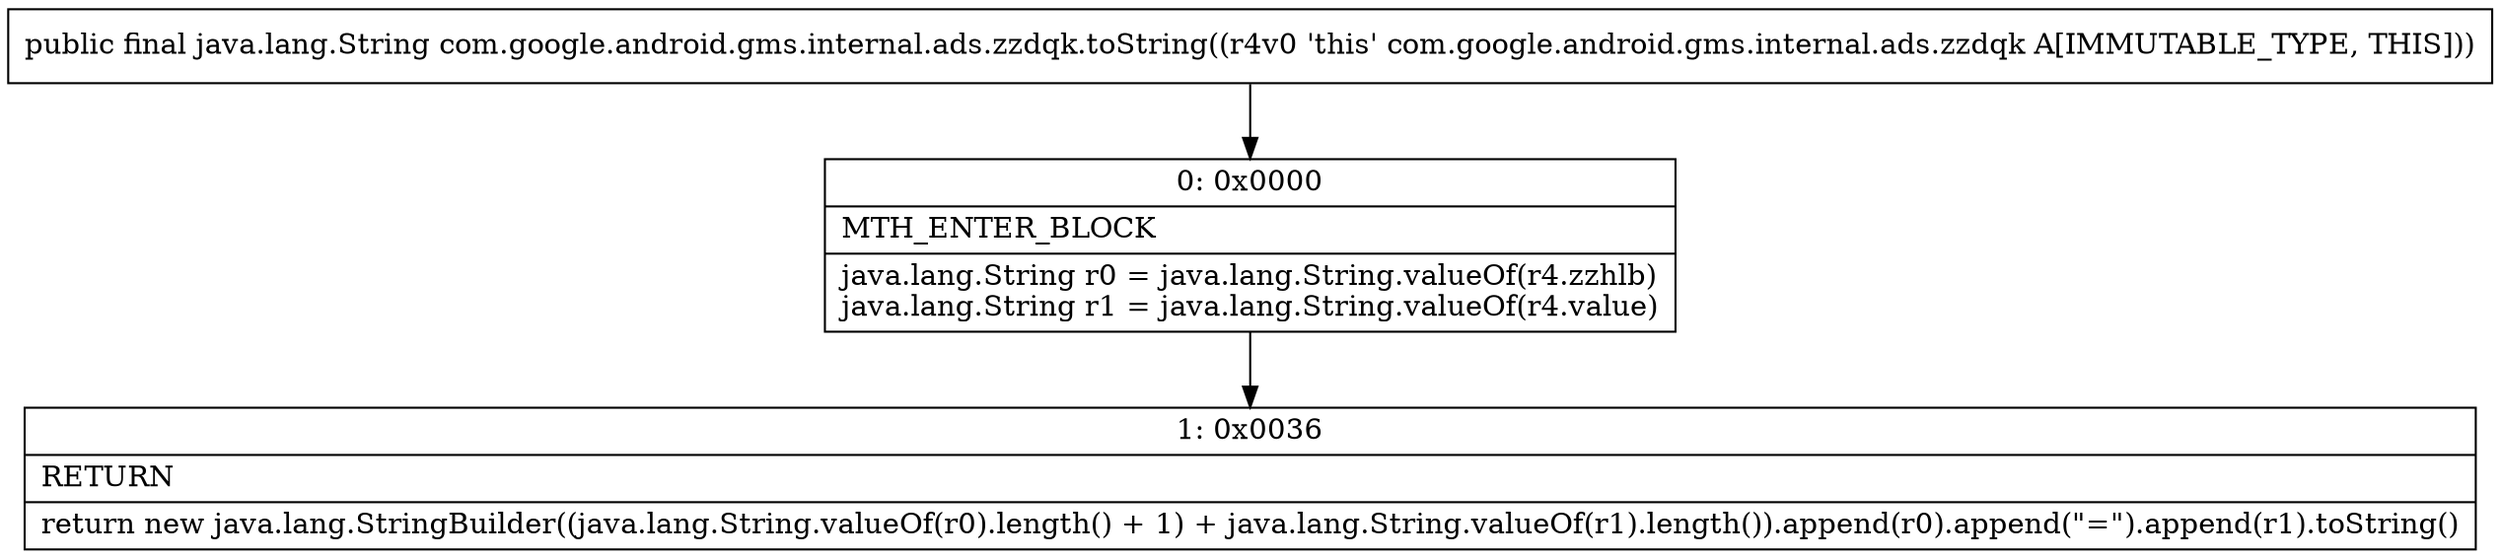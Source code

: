 digraph "CFG forcom.google.android.gms.internal.ads.zzdqk.toString()Ljava\/lang\/String;" {
Node_0 [shape=record,label="{0\:\ 0x0000|MTH_ENTER_BLOCK\l|java.lang.String r0 = java.lang.String.valueOf(r4.zzhlb)\ljava.lang.String r1 = java.lang.String.valueOf(r4.value)\l}"];
Node_1 [shape=record,label="{1\:\ 0x0036|RETURN\l|return new java.lang.StringBuilder((java.lang.String.valueOf(r0).length() + 1) + java.lang.String.valueOf(r1).length()).append(r0).append(\"=\").append(r1).toString()\l}"];
MethodNode[shape=record,label="{public final java.lang.String com.google.android.gms.internal.ads.zzdqk.toString((r4v0 'this' com.google.android.gms.internal.ads.zzdqk A[IMMUTABLE_TYPE, THIS])) }"];
MethodNode -> Node_0;
Node_0 -> Node_1;
}

